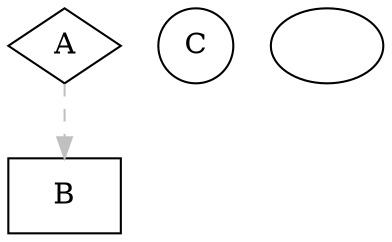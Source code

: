 digraph test1 {

  A [shape=diamond]
  B [shape=box]
  C [shape=circle]

  A -> B [style=dashed, color=grey]
󠀫
}
